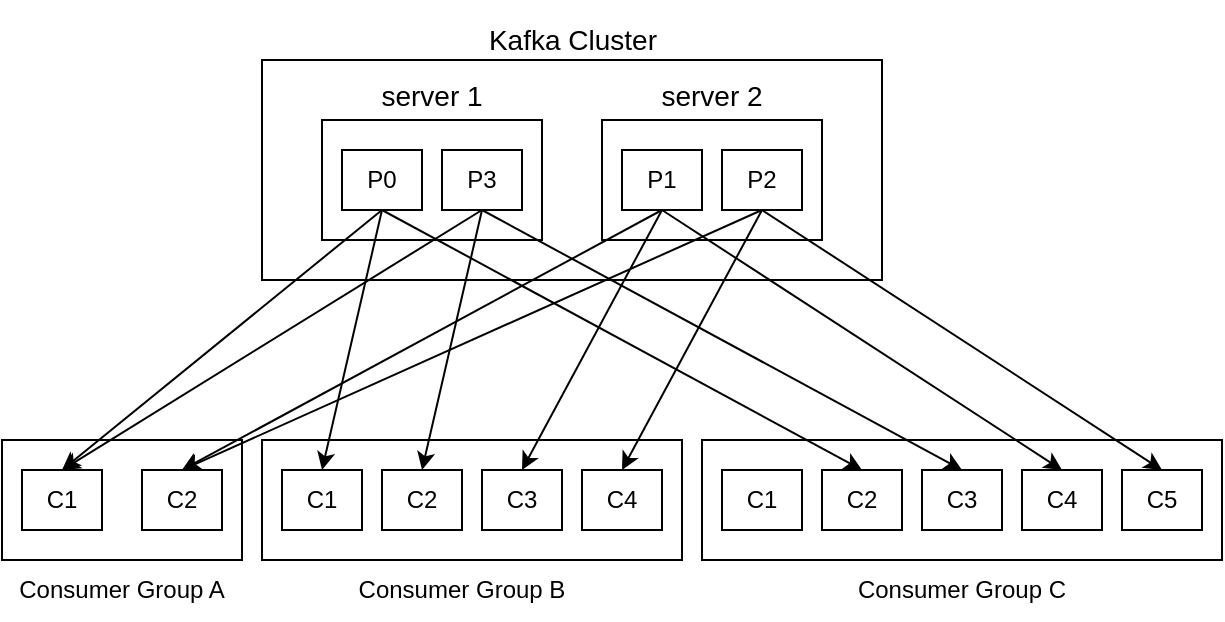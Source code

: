 <mxfile version="15.4.0" type="device"><diagram id="BT0_6HN2yG2hidMO5YEa" name="第 1 页"><mxGraphModel dx="1186" dy="875" grid="1" gridSize="10" guides="1" tooltips="1" connect="1" arrows="1" fold="1" page="1" pageScale="1" pageWidth="3300" pageHeight="4681" math="0" shadow="0"><root><mxCell id="0"/><mxCell id="1" parent="0"/><mxCell id="T_osnjNCvu2FlPlrwFNQ-1" value="" style="rounded=0;whiteSpace=wrap;html=1;" vertex="1" parent="1"><mxGeometry x="250" y="150" width="310" height="110" as="geometry"/></mxCell><mxCell id="T_osnjNCvu2FlPlrwFNQ-2" value="" style="rounded=0;whiteSpace=wrap;html=1;" vertex="1" parent="1"><mxGeometry x="280" y="180" width="110" height="60" as="geometry"/></mxCell><mxCell id="T_osnjNCvu2FlPlrwFNQ-3" value="P0" style="rounded=0;whiteSpace=wrap;html=1;" vertex="1" parent="1"><mxGeometry x="290" y="195" width="40" height="30" as="geometry"/></mxCell><mxCell id="T_osnjNCvu2FlPlrwFNQ-4" value="P3" style="rounded=0;whiteSpace=wrap;html=1;" vertex="1" parent="1"><mxGeometry x="340" y="195" width="40" height="30" as="geometry"/></mxCell><mxCell id="T_osnjNCvu2FlPlrwFNQ-5" value="&lt;font style=&quot;font-size: 14px&quot;&gt;server 1&lt;/font&gt;" style="text;html=1;strokeColor=none;fillColor=none;align=center;verticalAlign=middle;whiteSpace=wrap;rounded=0;" vertex="1" parent="1"><mxGeometry x="305" y="150" width="60" height="35" as="geometry"/></mxCell><mxCell id="T_osnjNCvu2FlPlrwFNQ-6" value="" style="rounded=0;whiteSpace=wrap;html=1;" vertex="1" parent="1"><mxGeometry x="420" y="180" width="110" height="60" as="geometry"/></mxCell><mxCell id="T_osnjNCvu2FlPlrwFNQ-7" value="P1" style="rounded=0;whiteSpace=wrap;html=1;" vertex="1" parent="1"><mxGeometry x="430" y="195" width="40" height="30" as="geometry"/></mxCell><mxCell id="T_osnjNCvu2FlPlrwFNQ-8" value="P2" style="rounded=0;whiteSpace=wrap;html=1;" vertex="1" parent="1"><mxGeometry x="480" y="195" width="40" height="30" as="geometry"/></mxCell><mxCell id="T_osnjNCvu2FlPlrwFNQ-9" value="&lt;font style=&quot;font-size: 14px&quot;&gt;server 2&lt;/font&gt;" style="text;html=1;strokeColor=none;fillColor=none;align=center;verticalAlign=middle;whiteSpace=wrap;rounded=0;" vertex="1" parent="1"><mxGeometry x="445" y="150" width="60" height="35" as="geometry"/></mxCell><mxCell id="T_osnjNCvu2FlPlrwFNQ-10" value="&lt;font style=&quot;font-size: 14px&quot;&gt;Kafka Cluster&lt;/font&gt;" style="text;html=1;strokeColor=none;fillColor=none;align=center;verticalAlign=middle;whiteSpace=wrap;rounded=0;" vertex="1" parent="1"><mxGeometry x="347.5" y="120" width="115" height="40" as="geometry"/></mxCell><mxCell id="T_osnjNCvu2FlPlrwFNQ-12" value="" style="rounded=0;whiteSpace=wrap;html=1;" vertex="1" parent="1"><mxGeometry x="120" y="340" width="120" height="60" as="geometry"/></mxCell><mxCell id="T_osnjNCvu2FlPlrwFNQ-13" value="C1" style="rounded=0;whiteSpace=wrap;html=1;" vertex="1" parent="1"><mxGeometry x="130" y="355" width="40" height="30" as="geometry"/></mxCell><mxCell id="T_osnjNCvu2FlPlrwFNQ-14" value="C2" style="rounded=0;whiteSpace=wrap;html=1;" vertex="1" parent="1"><mxGeometry x="190" y="355" width="40" height="30" as="geometry"/></mxCell><mxCell id="T_osnjNCvu2FlPlrwFNQ-15" value="Consumer Group A" style="text;html=1;strokeColor=none;fillColor=none;align=center;verticalAlign=middle;whiteSpace=wrap;rounded=0;" vertex="1" parent="1"><mxGeometry x="120" y="400" width="120" height="30" as="geometry"/></mxCell><mxCell id="T_osnjNCvu2FlPlrwFNQ-16" value="" style="rounded=0;whiteSpace=wrap;html=1;" vertex="1" parent="1"><mxGeometry x="250" y="340" width="210" height="60" as="geometry"/></mxCell><mxCell id="T_osnjNCvu2FlPlrwFNQ-17" value="C1" style="rounded=0;whiteSpace=wrap;html=1;" vertex="1" parent="1"><mxGeometry x="260" y="355" width="40" height="30" as="geometry"/></mxCell><mxCell id="T_osnjNCvu2FlPlrwFNQ-18" value="C2" style="rounded=0;whiteSpace=wrap;html=1;" vertex="1" parent="1"><mxGeometry x="310" y="355" width="40" height="30" as="geometry"/></mxCell><mxCell id="T_osnjNCvu2FlPlrwFNQ-19" value="Consumer Group B" style="text;html=1;strokeColor=none;fillColor=none;align=center;verticalAlign=middle;whiteSpace=wrap;rounded=0;" vertex="1" parent="1"><mxGeometry x="290" y="400" width="120" height="30" as="geometry"/></mxCell><mxCell id="T_osnjNCvu2FlPlrwFNQ-20" value="C3" style="rounded=0;whiteSpace=wrap;html=1;" vertex="1" parent="1"><mxGeometry x="360" y="355" width="40" height="30" as="geometry"/></mxCell><mxCell id="T_osnjNCvu2FlPlrwFNQ-21" value="C4" style="rounded=0;whiteSpace=wrap;html=1;" vertex="1" parent="1"><mxGeometry x="410" y="355" width="40" height="30" as="geometry"/></mxCell><mxCell id="T_osnjNCvu2FlPlrwFNQ-22" value="" style="rounded=0;whiteSpace=wrap;html=1;" vertex="1" parent="1"><mxGeometry x="470" y="340" width="260" height="60" as="geometry"/></mxCell><mxCell id="T_osnjNCvu2FlPlrwFNQ-23" value="C1" style="rounded=0;whiteSpace=wrap;html=1;" vertex="1" parent="1"><mxGeometry x="480" y="355" width="40" height="30" as="geometry"/></mxCell><mxCell id="T_osnjNCvu2FlPlrwFNQ-24" value="C2" style="rounded=0;whiteSpace=wrap;html=1;" vertex="1" parent="1"><mxGeometry x="530" y="355" width="40" height="30" as="geometry"/></mxCell><mxCell id="T_osnjNCvu2FlPlrwFNQ-25" value="Consumer Group C" style="text;html=1;strokeColor=none;fillColor=none;align=center;verticalAlign=middle;whiteSpace=wrap;rounded=0;" vertex="1" parent="1"><mxGeometry x="540" y="400" width="120" height="30" as="geometry"/></mxCell><mxCell id="T_osnjNCvu2FlPlrwFNQ-26" value="C3" style="rounded=0;whiteSpace=wrap;html=1;" vertex="1" parent="1"><mxGeometry x="580" y="355" width="40" height="30" as="geometry"/></mxCell><mxCell id="T_osnjNCvu2FlPlrwFNQ-27" value="C4" style="rounded=0;whiteSpace=wrap;html=1;" vertex="1" parent="1"><mxGeometry x="630" y="355" width="40" height="30" as="geometry"/></mxCell><mxCell id="T_osnjNCvu2FlPlrwFNQ-28" value="C5" style="rounded=0;whiteSpace=wrap;html=1;" vertex="1" parent="1"><mxGeometry x="680" y="355" width="40" height="30" as="geometry"/></mxCell><mxCell id="T_osnjNCvu2FlPlrwFNQ-29" style="rounded=0;orthogonalLoop=1;jettySize=auto;html=1;exitX=0.5;exitY=1;exitDx=0;exitDy=0;entryX=0.5;entryY=0;entryDx=0;entryDy=0;" edge="1" parent="1" source="T_osnjNCvu2FlPlrwFNQ-3" target="T_osnjNCvu2FlPlrwFNQ-13"><mxGeometry relative="1" as="geometry"/></mxCell><mxCell id="T_osnjNCvu2FlPlrwFNQ-31" style="edgeStyle=none;rounded=0;orthogonalLoop=1;jettySize=auto;html=1;exitX=0.5;exitY=1;exitDx=0;exitDy=0;entryX=0.5;entryY=0;entryDx=0;entryDy=0;" edge="1" parent="1" source="T_osnjNCvu2FlPlrwFNQ-7" target="T_osnjNCvu2FlPlrwFNQ-14"><mxGeometry relative="1" as="geometry"/></mxCell><mxCell id="T_osnjNCvu2FlPlrwFNQ-30" style="edgeStyle=none;rounded=0;orthogonalLoop=1;jettySize=auto;html=1;exitX=0.5;exitY=1;exitDx=0;exitDy=0;entryX=0.5;entryY=0;entryDx=0;entryDy=0;" edge="1" parent="1" source="T_osnjNCvu2FlPlrwFNQ-4" target="T_osnjNCvu2FlPlrwFNQ-13"><mxGeometry relative="1" as="geometry"/></mxCell><mxCell id="T_osnjNCvu2FlPlrwFNQ-32" style="edgeStyle=none;rounded=0;orthogonalLoop=1;jettySize=auto;html=1;exitX=0.5;exitY=1;exitDx=0;exitDy=0;entryX=0.5;entryY=0;entryDx=0;entryDy=0;" edge="1" parent="1" source="T_osnjNCvu2FlPlrwFNQ-8" target="T_osnjNCvu2FlPlrwFNQ-14"><mxGeometry relative="1" as="geometry"/></mxCell><mxCell id="T_osnjNCvu2FlPlrwFNQ-36" style="edgeStyle=none;rounded=0;orthogonalLoop=1;jettySize=auto;html=1;exitX=0.5;exitY=1;exitDx=0;exitDy=0;entryX=0.5;entryY=0;entryDx=0;entryDy=0;" edge="1" parent="1" source="T_osnjNCvu2FlPlrwFNQ-8" target="T_osnjNCvu2FlPlrwFNQ-21"><mxGeometry relative="1" as="geometry"/></mxCell><mxCell id="T_osnjNCvu2FlPlrwFNQ-35" style="edgeStyle=none;rounded=0;orthogonalLoop=1;jettySize=auto;html=1;exitX=0.5;exitY=1;exitDx=0;exitDy=0;entryX=0.5;entryY=0;entryDx=0;entryDy=0;" edge="1" parent="1" source="T_osnjNCvu2FlPlrwFNQ-7" target="T_osnjNCvu2FlPlrwFNQ-20"><mxGeometry relative="1" as="geometry"/></mxCell><mxCell id="T_osnjNCvu2FlPlrwFNQ-34" style="edgeStyle=none;rounded=0;orthogonalLoop=1;jettySize=auto;html=1;exitX=0.5;exitY=1;exitDx=0;exitDy=0;entryX=0.5;entryY=0;entryDx=0;entryDy=0;" edge="1" parent="1" source="T_osnjNCvu2FlPlrwFNQ-4" target="T_osnjNCvu2FlPlrwFNQ-18"><mxGeometry relative="1" as="geometry"/></mxCell><mxCell id="T_osnjNCvu2FlPlrwFNQ-33" style="edgeStyle=none;rounded=0;orthogonalLoop=1;jettySize=auto;html=1;exitX=0.5;exitY=1;exitDx=0;exitDy=0;entryX=0.5;entryY=0;entryDx=0;entryDy=0;" edge="1" parent="1" source="T_osnjNCvu2FlPlrwFNQ-3" target="T_osnjNCvu2FlPlrwFNQ-17"><mxGeometry relative="1" as="geometry"/></mxCell><mxCell id="T_osnjNCvu2FlPlrwFNQ-39" style="edgeStyle=none;rounded=0;orthogonalLoop=1;jettySize=auto;html=1;exitX=0.5;exitY=1;exitDx=0;exitDy=0;entryX=0.5;entryY=0;entryDx=0;entryDy=0;" edge="1" parent="1" source="T_osnjNCvu2FlPlrwFNQ-4" target="T_osnjNCvu2FlPlrwFNQ-26"><mxGeometry relative="1" as="geometry"/></mxCell><mxCell id="T_osnjNCvu2FlPlrwFNQ-38" style="edgeStyle=none;rounded=0;orthogonalLoop=1;jettySize=auto;html=1;exitX=0.5;exitY=1;exitDx=0;exitDy=0;entryX=0.5;entryY=0;entryDx=0;entryDy=0;" edge="1" parent="1" source="T_osnjNCvu2FlPlrwFNQ-3" target="T_osnjNCvu2FlPlrwFNQ-24"><mxGeometry relative="1" as="geometry"/></mxCell><mxCell id="T_osnjNCvu2FlPlrwFNQ-40" style="edgeStyle=none;rounded=0;orthogonalLoop=1;jettySize=auto;html=1;exitX=0.5;exitY=1;exitDx=0;exitDy=0;entryX=0.5;entryY=0;entryDx=0;entryDy=0;" edge="1" parent="1" source="T_osnjNCvu2FlPlrwFNQ-7" target="T_osnjNCvu2FlPlrwFNQ-27"><mxGeometry relative="1" as="geometry"/></mxCell><mxCell id="T_osnjNCvu2FlPlrwFNQ-41" style="edgeStyle=none;rounded=0;orthogonalLoop=1;jettySize=auto;html=1;exitX=0.5;exitY=1;exitDx=0;exitDy=0;entryX=0.5;entryY=0;entryDx=0;entryDy=0;" edge="1" parent="1" source="T_osnjNCvu2FlPlrwFNQ-8" target="T_osnjNCvu2FlPlrwFNQ-28"><mxGeometry relative="1" as="geometry"/></mxCell></root></mxGraphModel></diagram></mxfile>